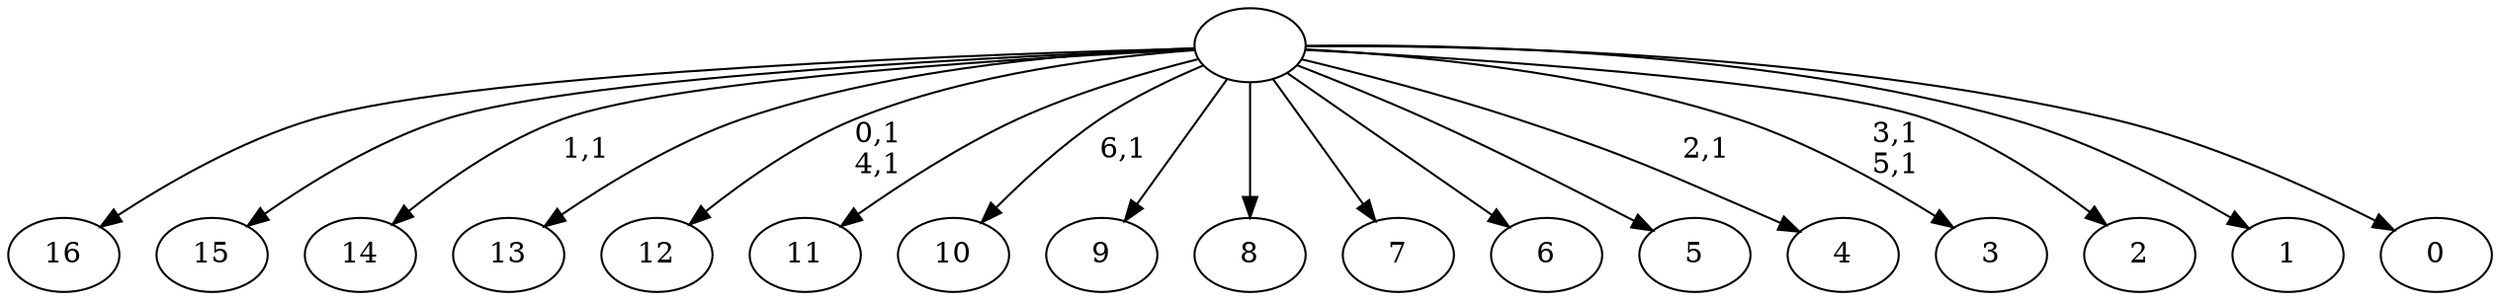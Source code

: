 digraph T {
	24 [label="16"]
	23 [label="15"]
	22 [label="14"]
	20 [label="13"]
	19 [label="12"]
	16 [label="11"]
	15 [label="10"]
	13 [label="9"]
	12 [label="8"]
	11 [label="7"]
	10 [label="6"]
	9 [label="5"]
	8 [label="4"]
	6 [label="3"]
	3 [label="2"]
	2 [label="1"]
	1 [label="0"]
	0 [label=""]
	0 -> 6 [label="3,1\n5,1"]
	0 -> 8 [label="2,1"]
	0 -> 15 [label="6,1"]
	0 -> 19 [label="0,1\n4,1"]
	0 -> 22 [label="1,1"]
	0 -> 24 [label=""]
	0 -> 23 [label=""]
	0 -> 20 [label=""]
	0 -> 16 [label=""]
	0 -> 13 [label=""]
	0 -> 12 [label=""]
	0 -> 11 [label=""]
	0 -> 10 [label=""]
	0 -> 9 [label=""]
	0 -> 3 [label=""]
	0 -> 2 [label=""]
	0 -> 1 [label=""]
}
